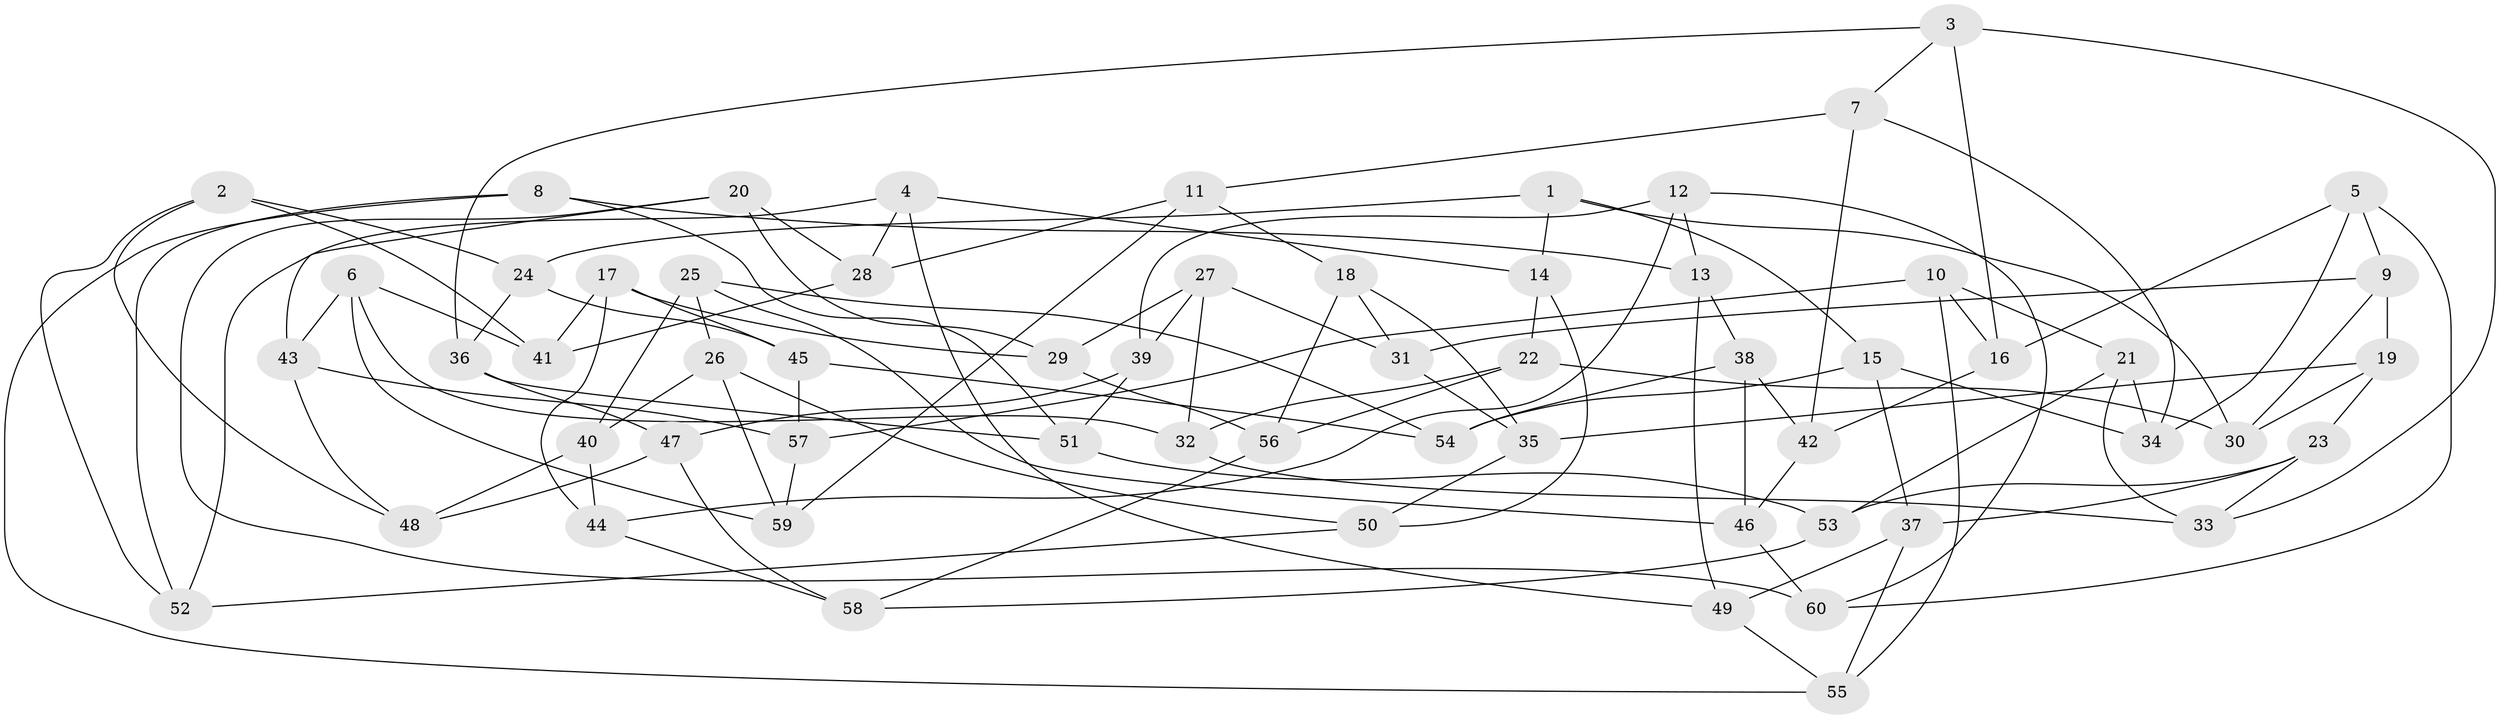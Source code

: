 // coarse degree distribution, {11: 0.05405405405405406, 4: 0.7567567567567568, 8: 0.05405405405405406, 7: 0.02702702702702703, 3: 0.08108108108108109, 10: 0.02702702702702703}
// Generated by graph-tools (version 1.1) at 2025/53/03/04/25 22:53:45]
// undirected, 60 vertices, 120 edges
graph export_dot {
  node [color=gray90,style=filled];
  1;
  2;
  3;
  4;
  5;
  6;
  7;
  8;
  9;
  10;
  11;
  12;
  13;
  14;
  15;
  16;
  17;
  18;
  19;
  20;
  21;
  22;
  23;
  24;
  25;
  26;
  27;
  28;
  29;
  30;
  31;
  32;
  33;
  34;
  35;
  36;
  37;
  38;
  39;
  40;
  41;
  42;
  43;
  44;
  45;
  46;
  47;
  48;
  49;
  50;
  51;
  52;
  53;
  54;
  55;
  56;
  57;
  58;
  59;
  60;
  1 -- 14;
  1 -- 30;
  1 -- 15;
  1 -- 24;
  2 -- 41;
  2 -- 48;
  2 -- 24;
  2 -- 52;
  3 -- 16;
  3 -- 33;
  3 -- 36;
  3 -- 7;
  4 -- 28;
  4 -- 49;
  4 -- 52;
  4 -- 14;
  5 -- 16;
  5 -- 60;
  5 -- 34;
  5 -- 9;
  6 -- 43;
  6 -- 59;
  6 -- 41;
  6 -- 32;
  7 -- 42;
  7 -- 11;
  7 -- 34;
  8 -- 51;
  8 -- 55;
  8 -- 52;
  8 -- 13;
  9 -- 30;
  9 -- 19;
  9 -- 31;
  10 -- 16;
  10 -- 57;
  10 -- 21;
  10 -- 55;
  11 -- 59;
  11 -- 18;
  11 -- 28;
  12 -- 39;
  12 -- 13;
  12 -- 60;
  12 -- 44;
  13 -- 49;
  13 -- 38;
  14 -- 50;
  14 -- 22;
  15 -- 34;
  15 -- 54;
  15 -- 37;
  16 -- 42;
  17 -- 41;
  17 -- 29;
  17 -- 44;
  17 -- 45;
  18 -- 31;
  18 -- 56;
  18 -- 35;
  19 -- 30;
  19 -- 23;
  19 -- 35;
  20 -- 28;
  20 -- 60;
  20 -- 29;
  20 -- 43;
  21 -- 34;
  21 -- 33;
  21 -- 53;
  22 -- 30;
  22 -- 32;
  22 -- 56;
  23 -- 53;
  23 -- 33;
  23 -- 37;
  24 -- 36;
  24 -- 45;
  25 -- 26;
  25 -- 54;
  25 -- 46;
  25 -- 40;
  26 -- 59;
  26 -- 50;
  26 -- 40;
  27 -- 39;
  27 -- 32;
  27 -- 29;
  27 -- 31;
  28 -- 41;
  29 -- 56;
  31 -- 35;
  32 -- 33;
  35 -- 50;
  36 -- 47;
  36 -- 51;
  37 -- 49;
  37 -- 55;
  38 -- 46;
  38 -- 42;
  38 -- 54;
  39 -- 51;
  39 -- 47;
  40 -- 48;
  40 -- 44;
  42 -- 46;
  43 -- 48;
  43 -- 57;
  44 -- 58;
  45 -- 54;
  45 -- 57;
  46 -- 60;
  47 -- 58;
  47 -- 48;
  49 -- 55;
  50 -- 52;
  51 -- 53;
  53 -- 58;
  56 -- 58;
  57 -- 59;
}
